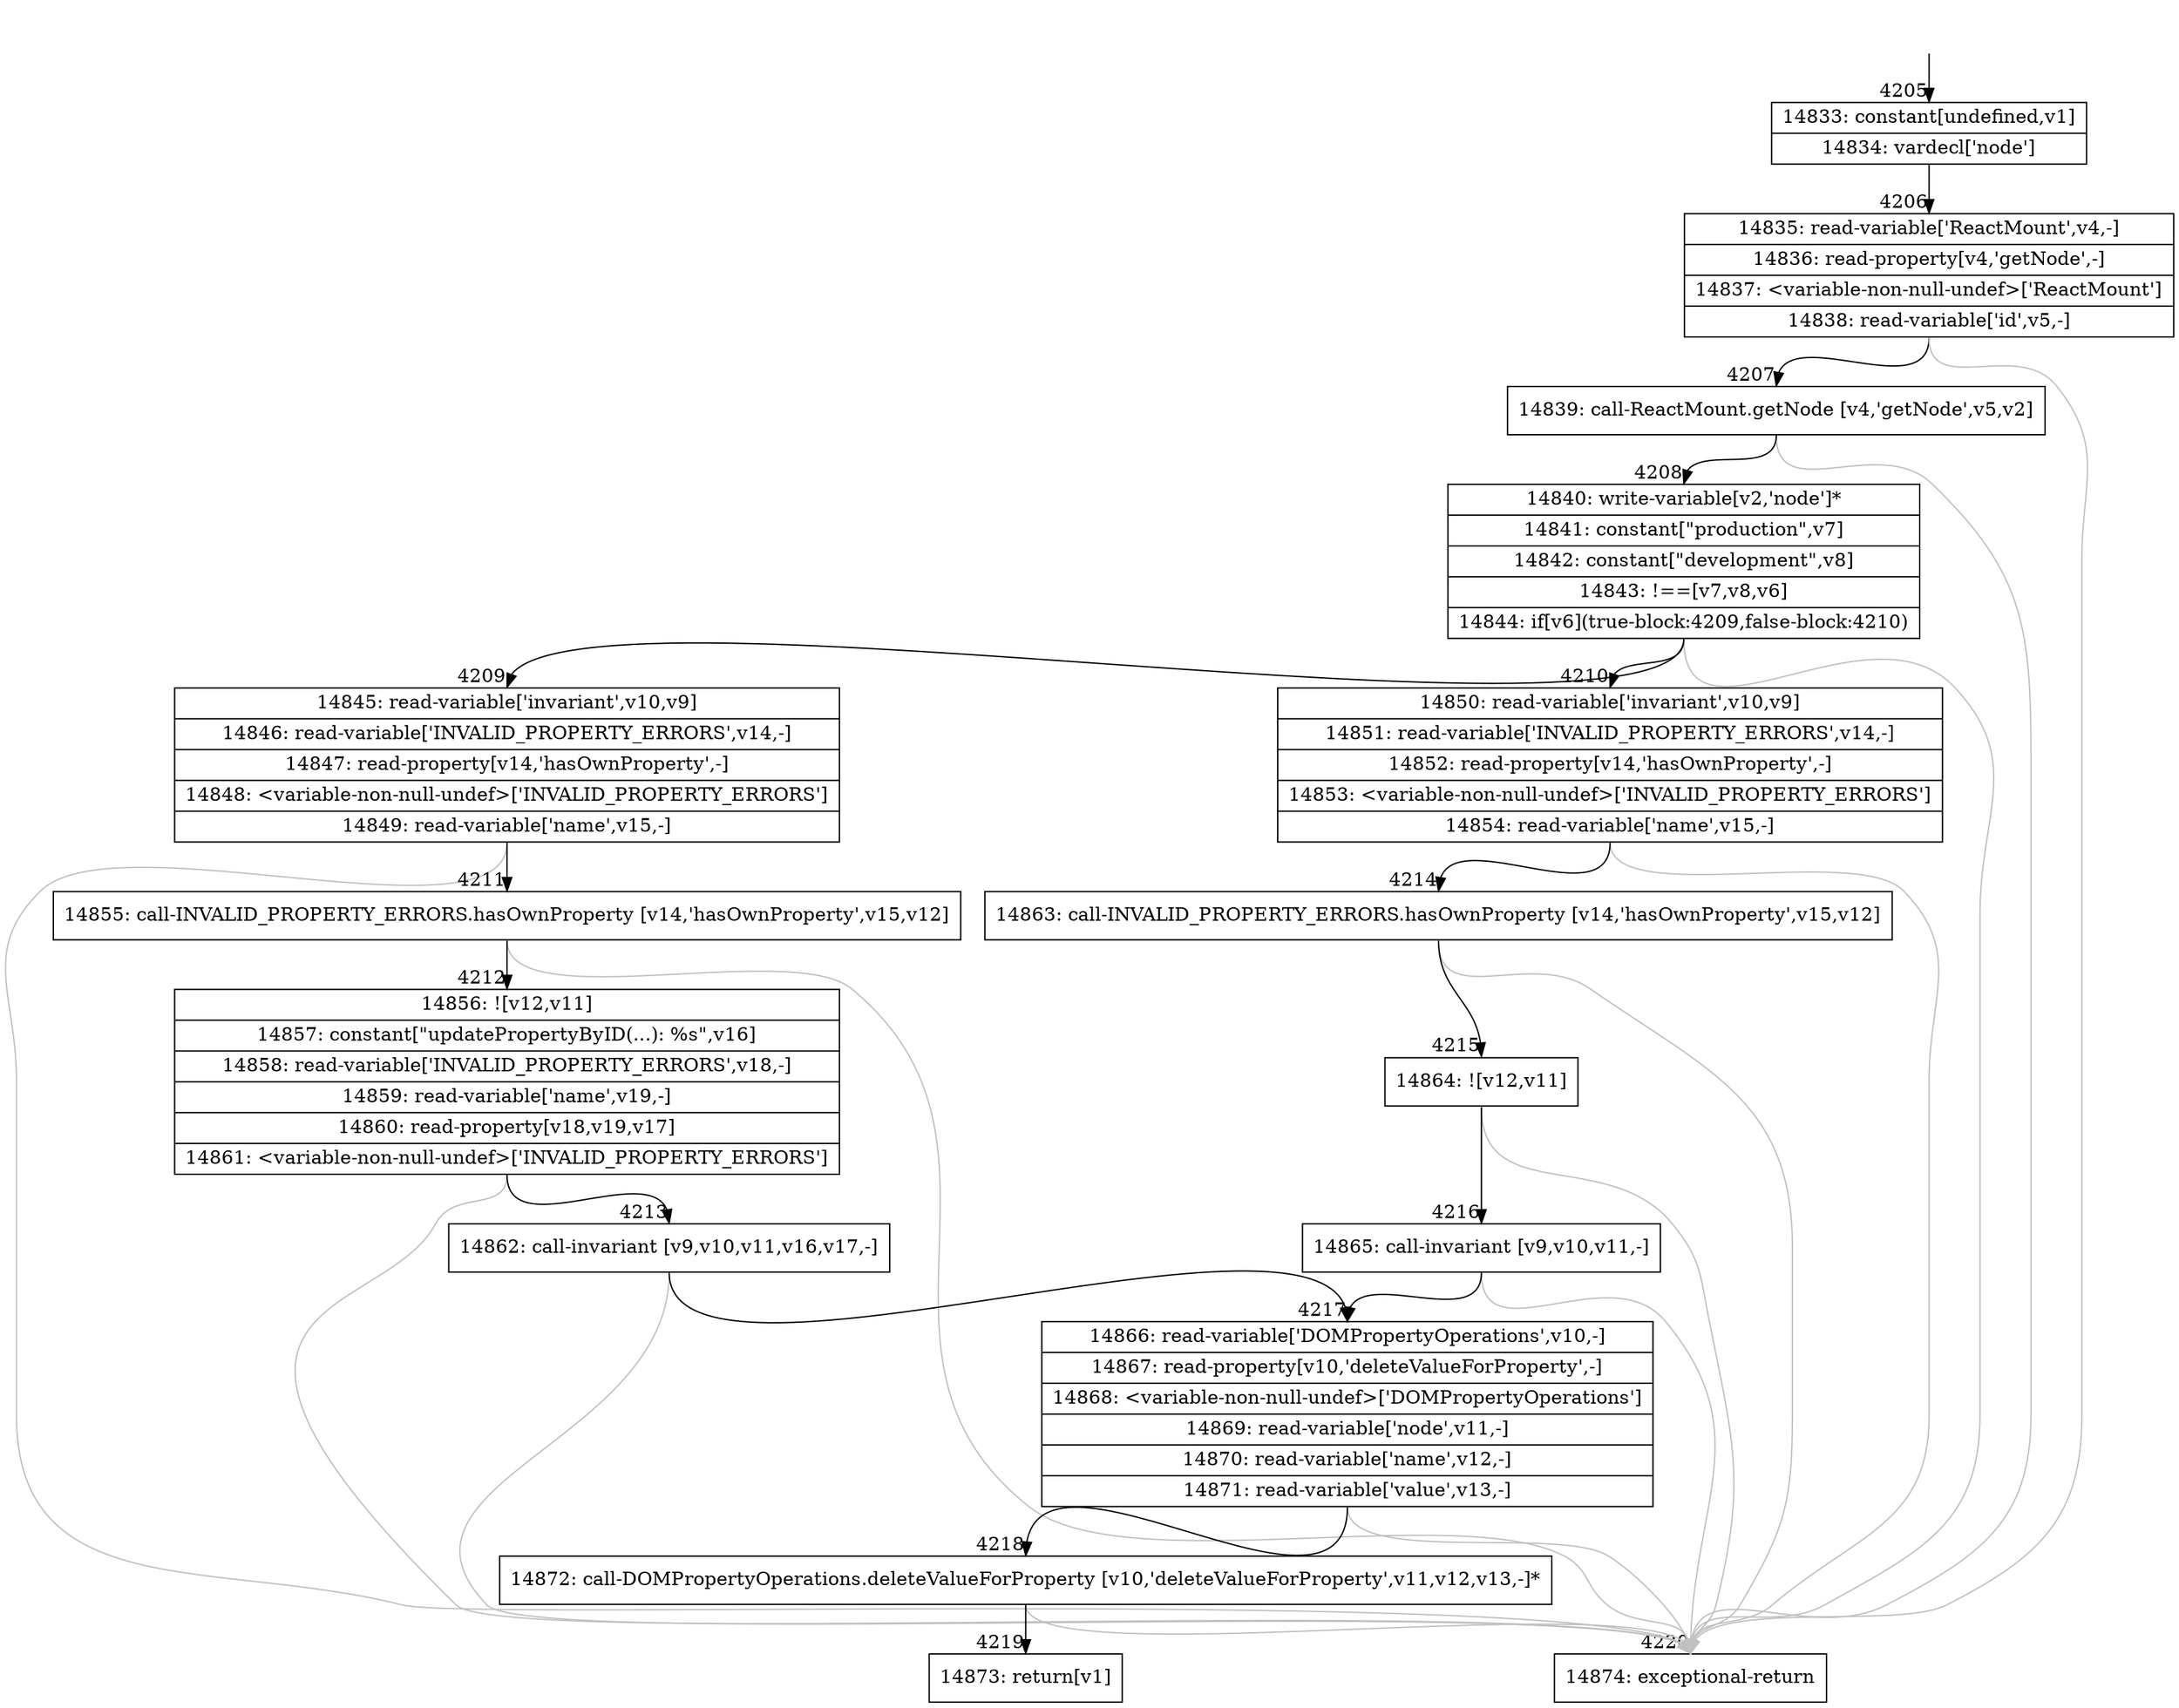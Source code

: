 digraph {
rankdir="TD"
BB_entry283[shape=none,label=""];
BB_entry283 -> BB4205 [tailport=s, headport=n, headlabel="    4205"]
BB4205 [shape=record label="{14833: constant[undefined,v1]|14834: vardecl['node']}" ] 
BB4205 -> BB4206 [tailport=s, headport=n, headlabel="      4206"]
BB4206 [shape=record label="{14835: read-variable['ReactMount',v4,-]|14836: read-property[v4,'getNode',-]|14837: \<variable-non-null-undef\>['ReactMount']|14838: read-variable['id',v5,-]}" ] 
BB4206 -> BB4207 [tailport=s, headport=n, headlabel="      4207"]
BB4206 -> BB4220 [tailport=s, headport=n, color=gray, headlabel="      4220"]
BB4207 [shape=record label="{14839: call-ReactMount.getNode [v4,'getNode',v5,v2]}" ] 
BB4207 -> BB4208 [tailport=s, headport=n, headlabel="      4208"]
BB4207 -> BB4220 [tailport=s, headport=n, color=gray]
BB4208 [shape=record label="{14840: write-variable[v2,'node']*|14841: constant[\"production\",v7]|14842: constant[\"development\",v8]|14843: !==[v7,v8,v6]|14844: if[v6](true-block:4209,false-block:4210)}" ] 
BB4208 -> BB4209 [tailport=s, headport=n, headlabel="      4209"]
BB4208 -> BB4210 [tailport=s, headport=n, headlabel="      4210"]
BB4208 -> BB4220 [tailport=s, headport=n, color=gray]
BB4209 [shape=record label="{14845: read-variable['invariant',v10,v9]|14846: read-variable['INVALID_PROPERTY_ERRORS',v14,-]|14847: read-property[v14,'hasOwnProperty',-]|14848: \<variable-non-null-undef\>['INVALID_PROPERTY_ERRORS']|14849: read-variable['name',v15,-]}" ] 
BB4209 -> BB4211 [tailport=s, headport=n, headlabel="      4211"]
BB4209 -> BB4220 [tailport=s, headport=n, color=gray]
BB4210 [shape=record label="{14850: read-variable['invariant',v10,v9]|14851: read-variable['INVALID_PROPERTY_ERRORS',v14,-]|14852: read-property[v14,'hasOwnProperty',-]|14853: \<variable-non-null-undef\>['INVALID_PROPERTY_ERRORS']|14854: read-variable['name',v15,-]}" ] 
BB4210 -> BB4214 [tailport=s, headport=n, headlabel="      4214"]
BB4210 -> BB4220 [tailport=s, headport=n, color=gray]
BB4211 [shape=record label="{14855: call-INVALID_PROPERTY_ERRORS.hasOwnProperty [v14,'hasOwnProperty',v15,v12]}" ] 
BB4211 -> BB4212 [tailport=s, headport=n, headlabel="      4212"]
BB4211 -> BB4220 [tailport=s, headport=n, color=gray]
BB4212 [shape=record label="{14856: ![v12,v11]|14857: constant[\"updatePropertyByID(...): %s\",v16]|14858: read-variable['INVALID_PROPERTY_ERRORS',v18,-]|14859: read-variable['name',v19,-]|14860: read-property[v18,v19,v17]|14861: \<variable-non-null-undef\>['INVALID_PROPERTY_ERRORS']}" ] 
BB4212 -> BB4213 [tailport=s, headport=n, headlabel="      4213"]
BB4212 -> BB4220 [tailport=s, headport=n, color=gray]
BB4213 [shape=record label="{14862: call-invariant [v9,v10,v11,v16,v17,-]}" ] 
BB4213 -> BB4217 [tailport=s, headport=n, headlabel="      4217"]
BB4213 -> BB4220 [tailport=s, headport=n, color=gray]
BB4214 [shape=record label="{14863: call-INVALID_PROPERTY_ERRORS.hasOwnProperty [v14,'hasOwnProperty',v15,v12]}" ] 
BB4214 -> BB4215 [tailport=s, headport=n, headlabel="      4215"]
BB4214 -> BB4220 [tailport=s, headport=n, color=gray]
BB4215 [shape=record label="{14864: ![v12,v11]}" ] 
BB4215 -> BB4216 [tailport=s, headport=n, headlabel="      4216"]
BB4215 -> BB4220 [tailport=s, headport=n, color=gray]
BB4216 [shape=record label="{14865: call-invariant [v9,v10,v11,-]}" ] 
BB4216 -> BB4217 [tailport=s, headport=n]
BB4216 -> BB4220 [tailport=s, headport=n, color=gray]
BB4217 [shape=record label="{14866: read-variable['DOMPropertyOperations',v10,-]|14867: read-property[v10,'deleteValueForProperty',-]|14868: \<variable-non-null-undef\>['DOMPropertyOperations']|14869: read-variable['node',v11,-]|14870: read-variable['name',v12,-]|14871: read-variable['value',v13,-]}" ] 
BB4217 -> BB4218 [tailport=s, headport=n, headlabel="      4218"]
BB4217 -> BB4220 [tailport=s, headport=n, color=gray]
BB4218 [shape=record label="{14872: call-DOMPropertyOperations.deleteValueForProperty [v10,'deleteValueForProperty',v11,v12,v13,-]*}" ] 
BB4218 -> BB4219 [tailport=s, headport=n, headlabel="      4219"]
BB4218 -> BB4220 [tailport=s, headport=n, color=gray]
BB4219 [shape=record label="{14873: return[v1]}" ] 
BB4220 [shape=record label="{14874: exceptional-return}" ] 
//#$~ 8055
}
